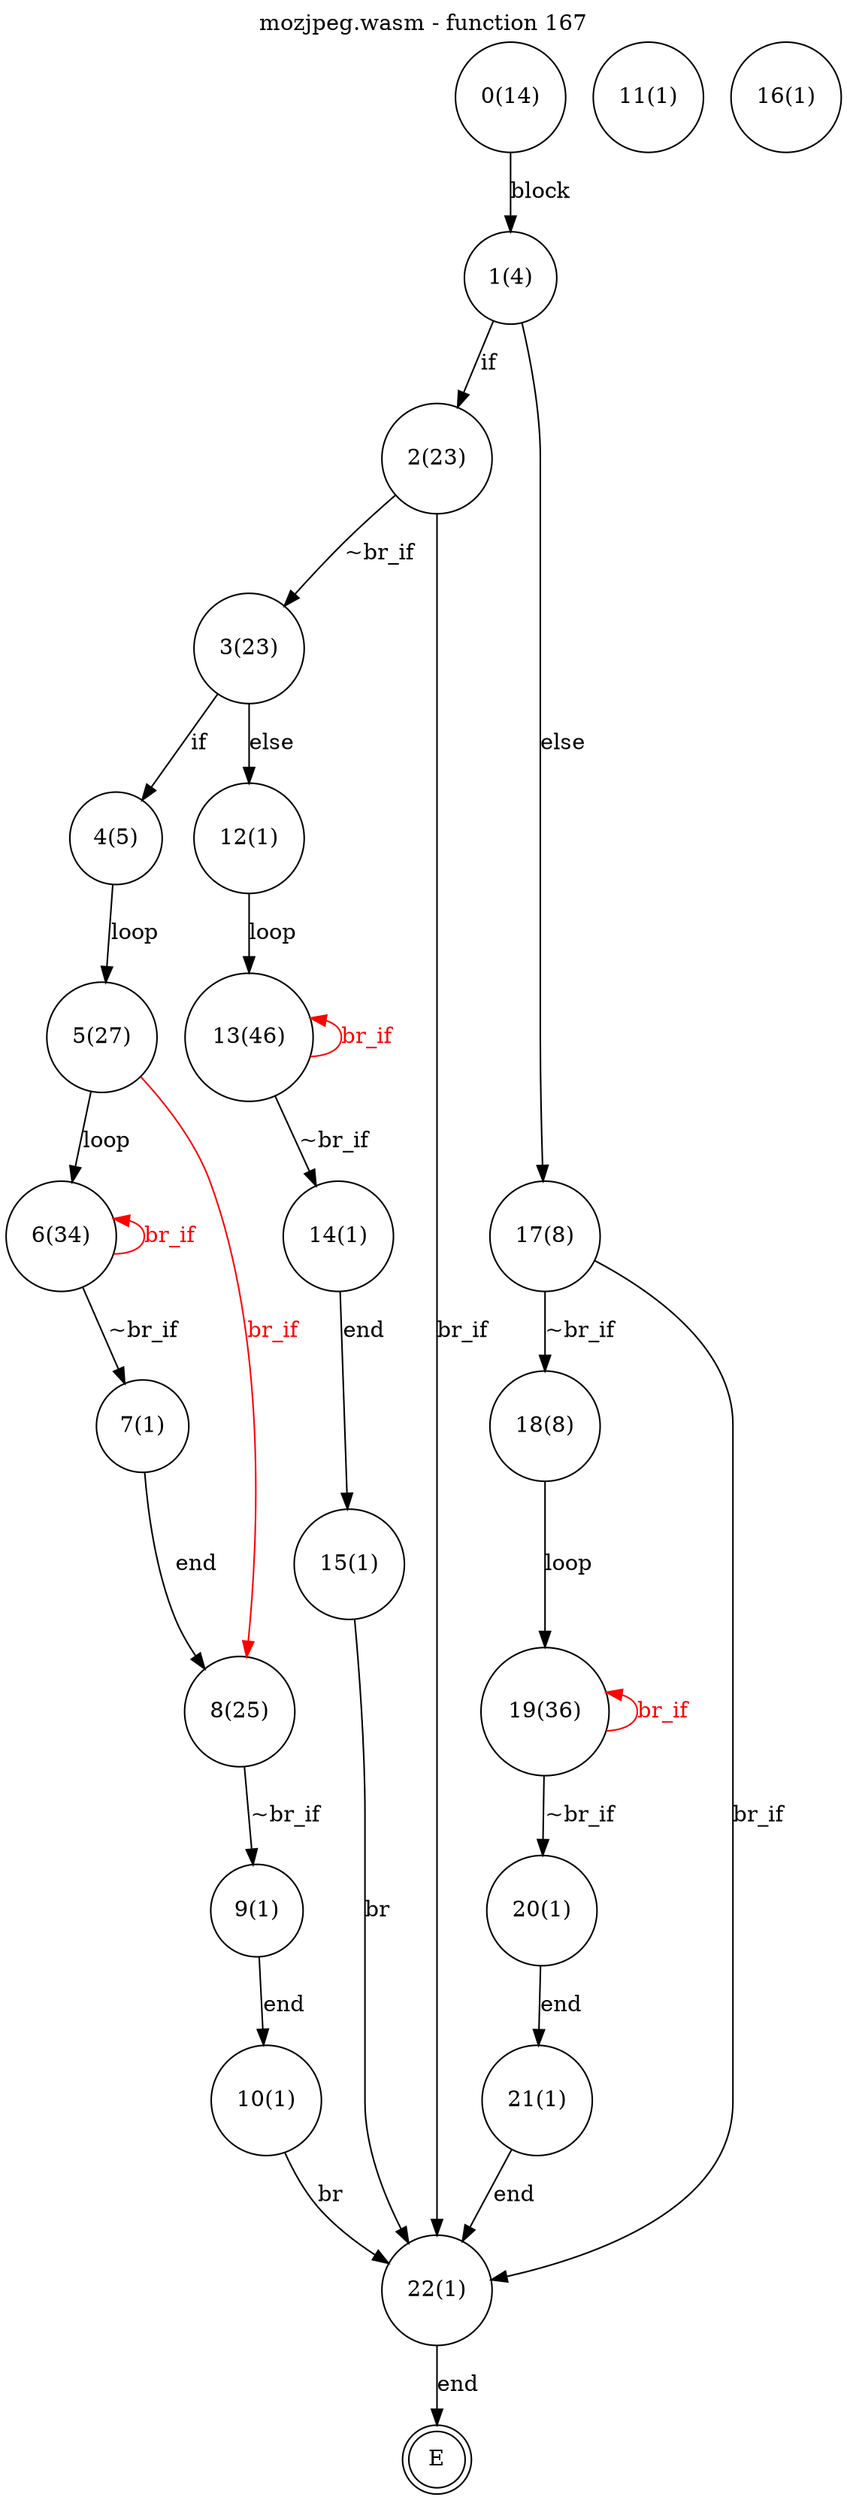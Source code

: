 digraph finite_state_machine {
    label = "mozjpeg.wasm - function 167"
    labelloc =  t
    labelfontsize = 16
    labelfontcolor = black
    labelfontname = "Helvetica"
    node [shape = doublecircle]; E ;
node [shape=circle, fontcolor=black, style="", label="0(14)"]0
node [shape=circle, fontcolor=black, style="", label="1(4)"]1
node [shape=circle, fontcolor=black, style="", label="2(23)"]2
node [shape=circle, fontcolor=black, style="", label="3(23)"]3
node [shape=circle, fontcolor=black, style="", label="4(5)"]4
node [shape=circle, fontcolor=black, style="", label="5(27)"]5
node [shape=circle, fontcolor=black, style="", label="6(34)"]6
node [shape=circle, fontcolor=black, style="", label="7(1)"]7
node [shape=circle, fontcolor=black, style="", label="8(25)"]8
node [shape=circle, fontcolor=black, style="", label="9(1)"]9
node [shape=circle, fontcolor=black, style="", label="10(1)"]10
node [shape=circle, fontcolor=black, style="", label="11(1)"]11
node [shape=circle, fontcolor=black, style="", label="12(1)"]12
node [shape=circle, fontcolor=black, style="", label="13(46)"]13
node [shape=circle, fontcolor=black, style="", label="14(1)"]14
node [shape=circle, fontcolor=black, style="", label="15(1)"]15
node [shape=circle, fontcolor=black, style="", label="16(1)"]16
node [shape=circle, fontcolor=black, style="", label="17(8)"]17
node [shape=circle, fontcolor=black, style="", label="18(8)"]18
node [shape=circle, fontcolor=black, style="", label="19(36)"]19
node [shape=circle, fontcolor=black, style="", label="20(1)"]20
node [shape=circle, fontcolor=black, style="", label="21(1)"]21
node [shape=circle, fontcolor=black, style="", label="22(1)"]22
node [shape=circle, fontcolor=black, style="", label="E"]E
    0 -> 1[label="block"];
    1 -> 2[label="if"];
    1 -> 17[label="else"];
    2 -> 3[label="~br_if"];
    2 -> 22[label="br_if"];
    3 -> 4[label="if"];
    3 -> 12[label="else"];
    4 -> 5[label="loop"];
    5 -> 6[label="loop"];
    6 -> 7[label="~br_if"];
    6 -> 6[color="red" dir=back fontcolor="red" label="br_if"];
    7 -> 8[label="end"];
    8 -> 9[label="~br_if"];
    8 -> 5[color="red" dir=back fontcolor="red" label="br_if"];
    9 -> 10[label="end"];
    10 -> 22[label="br"];
    12 -> 13[label="loop"];
    13 -> 14[label="~br_if"];
    13 -> 13[color="red" dir=back fontcolor="red" label="br_if"];
    14 -> 15[label="end"];
    15 -> 22[label="br"];
    17 -> 18[label="~br_if"];
    17 -> 22[label="br_if"];
    18 -> 19[label="loop"];
    19 -> 20[label="~br_if"];
    19 -> 19[color="red" dir=back fontcolor="red" label="br_if"];
    20 -> 21[label="end"];
    21 -> 22[label="end"];
    22 -> E[label="end"];
}
